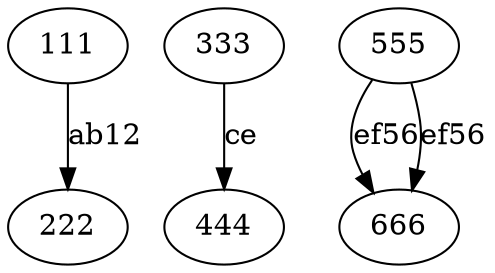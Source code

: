 digraph g {
111->222[label="ab12"];
333->444[label="ce"];
555->666[label="ef56"];
555->666[label="ef56"];
}
